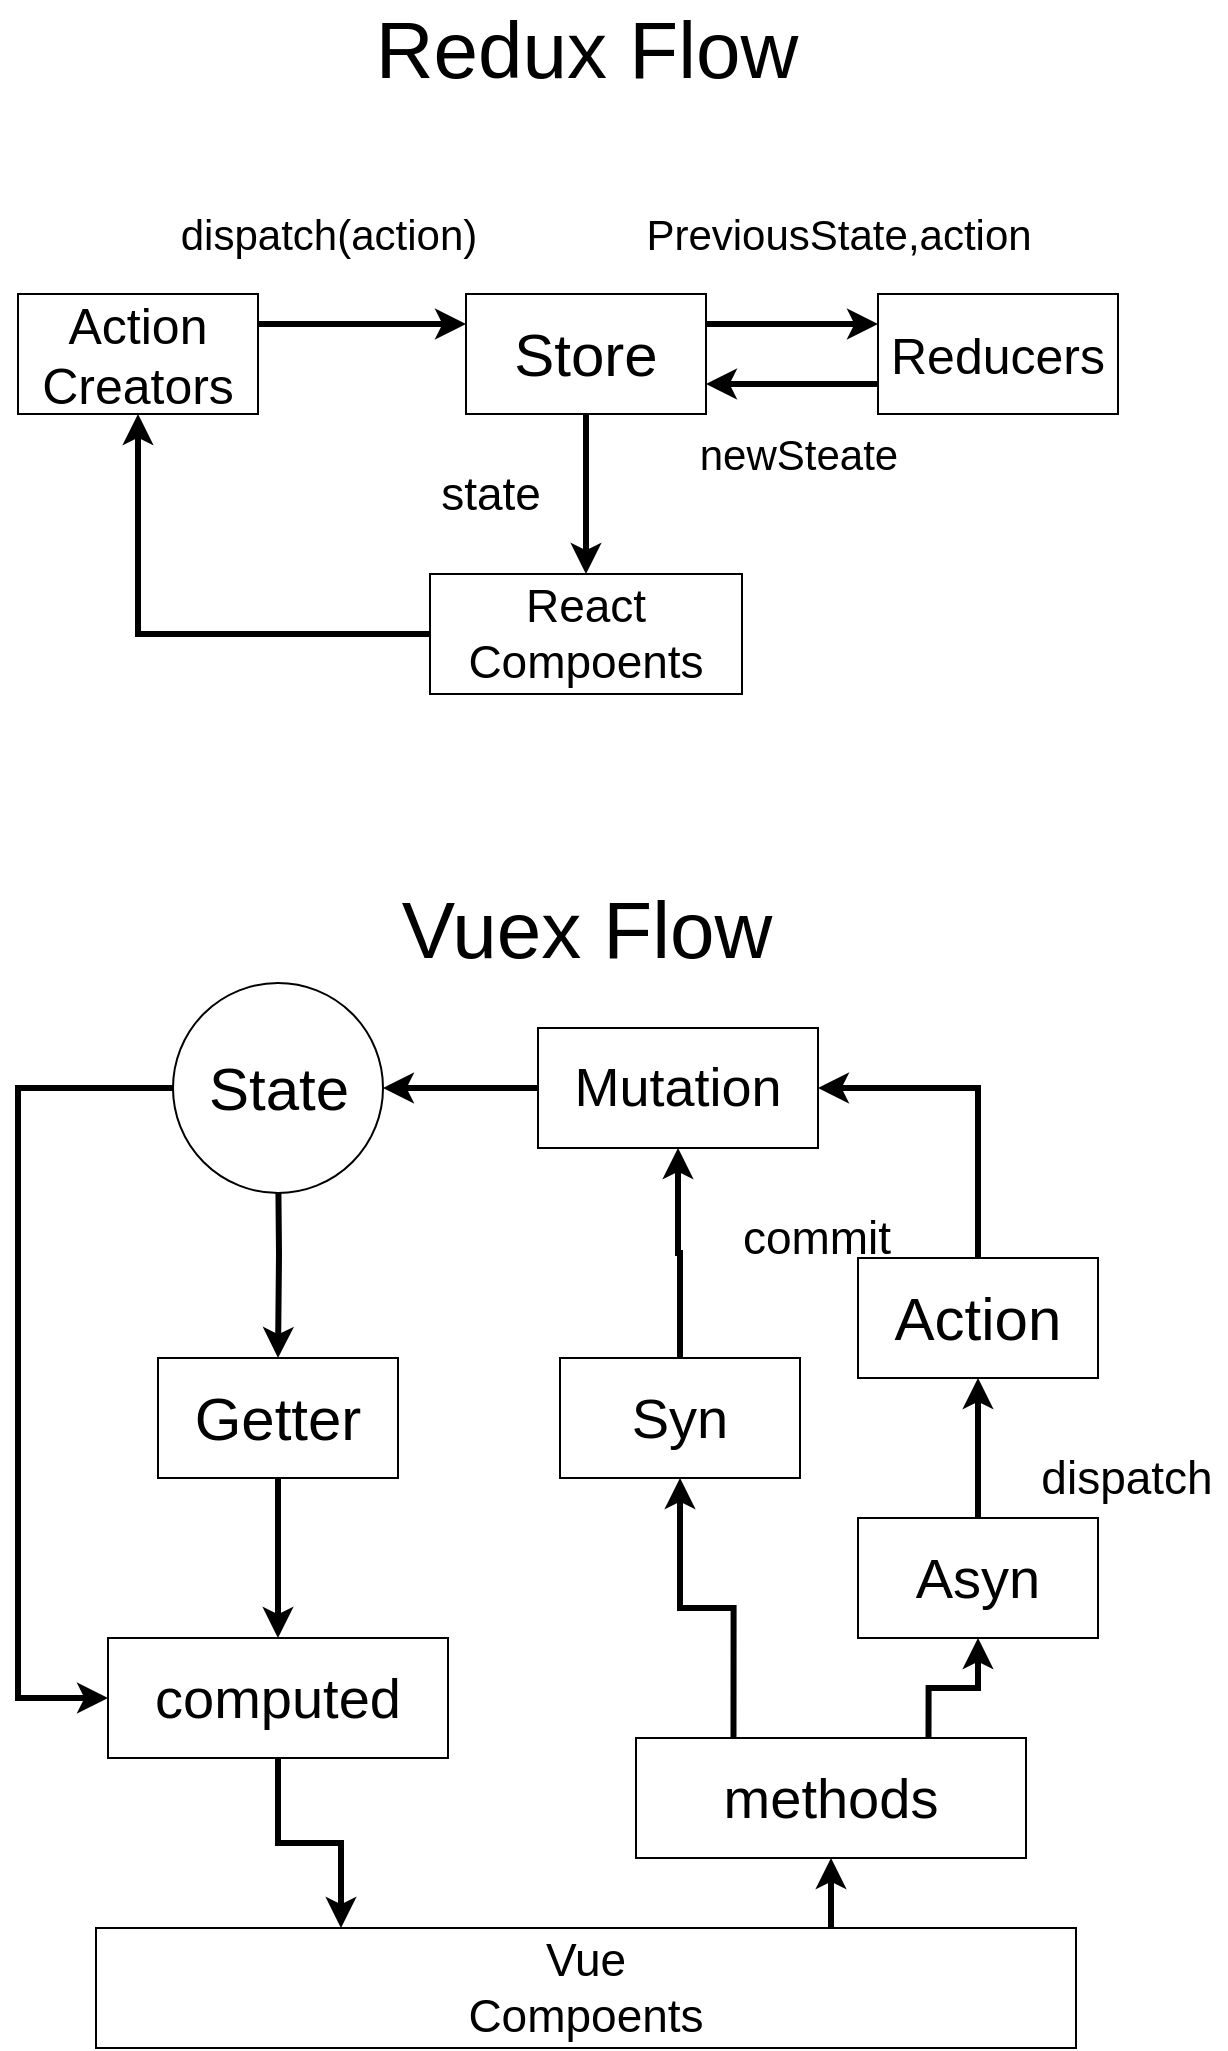 <mxfile version="13.0.9">
    <diagram id="6hGFLwfOUW9BJ-s0fimq" name="Page-1">
        <mxGraphModel dx="1415" dy="1303" grid="1" gridSize="10" guides="1" tooltips="1" connect="1" arrows="1" fold="1" page="1" pageScale="1" pageWidth="827" pageHeight="1169" math="0" shadow="0">
            <root>
                <mxCell id="0"/>
                <mxCell id="1" parent="0"/>
                <mxCell id="7" style="edgeStyle=orthogonalEdgeStyle;rounded=0;orthogonalLoop=1;jettySize=auto;html=1;entryX=0.5;entryY=0;entryDx=0;entryDy=0;jumpSize=6;strokeWidth=3;" parent="1" source="2" target="5" edge="1">
                    <mxGeometry relative="1" as="geometry"/>
                </mxCell>
                <mxCell id="9" style="edgeStyle=orthogonalEdgeStyle;rounded=0;jumpSize=6;orthogonalLoop=1;jettySize=auto;html=1;exitX=1;exitY=0.25;exitDx=0;exitDy=0;entryX=0;entryY=0.25;entryDx=0;entryDy=0;strokeWidth=3;" parent="1" source="2" target="3" edge="1">
                    <mxGeometry relative="1" as="geometry"/>
                </mxCell>
                <mxCell id="2" value="&lt;font style=&quot;font-size: 30px&quot;&gt;Store&lt;/font&gt;" style="rounded=0;whiteSpace=wrap;html=1;" parent="1" vertex="1">
                    <mxGeometry x="354" y="188" width="120" height="60" as="geometry"/>
                </mxCell>
                <mxCell id="10" style="edgeStyle=orthogonalEdgeStyle;rounded=0;jumpSize=6;orthogonalLoop=1;jettySize=auto;html=1;exitX=0;exitY=0.75;exitDx=0;exitDy=0;entryX=1;entryY=0.75;entryDx=0;entryDy=0;strokeWidth=3;" parent="1" source="3" target="2" edge="1">
                    <mxGeometry relative="1" as="geometry"/>
                </mxCell>
                <mxCell id="3" value="&lt;span style=&quot;font-size: 25px&quot;&gt;Reducers&lt;/span&gt;" style="rounded=0;whiteSpace=wrap;html=1;" parent="1" vertex="1">
                    <mxGeometry x="560" y="188" width="120" height="60" as="geometry"/>
                </mxCell>
                <mxCell id="8" style="edgeStyle=orthogonalEdgeStyle;rounded=0;jumpSize=6;orthogonalLoop=1;jettySize=auto;html=1;exitX=1;exitY=0.25;exitDx=0;exitDy=0;entryX=0;entryY=0.25;entryDx=0;entryDy=0;strokeWidth=3;" parent="1" source="4" target="2" edge="1">
                    <mxGeometry relative="1" as="geometry"/>
                </mxCell>
                <mxCell id="4" value="&lt;span style=&quot;font-size: 25px&quot;&gt;Action&lt;br&gt;Creators&lt;br&gt;&lt;/span&gt;" style="rounded=0;whiteSpace=wrap;html=1;" parent="1" vertex="1">
                    <mxGeometry x="130" y="188" width="120" height="60" as="geometry"/>
                </mxCell>
                <mxCell id="17" style="edgeStyle=orthogonalEdgeStyle;rounded=0;orthogonalLoop=1;jettySize=auto;html=1;exitX=0;exitY=0.5;exitDx=0;exitDy=0;entryX=0.5;entryY=1;entryDx=0;entryDy=0;strokeWidth=3;" parent="1" source="5" target="4" edge="1">
                    <mxGeometry relative="1" as="geometry"/>
                </mxCell>
                <mxCell id="5" value="&lt;span style=&quot;font-size: 23px&quot;&gt;React&lt;br&gt;Compoents&lt;br&gt;&lt;/span&gt;" style="rounded=0;whiteSpace=wrap;html=1;" parent="1" vertex="1">
                    <mxGeometry x="336" y="328" width="156" height="60" as="geometry"/>
                </mxCell>
                <mxCell id="11" value="&lt;font style=&quot;font-size: 21px&quot;&gt;dispatch(action)&lt;/font&gt;" style="text;html=1;align=center;verticalAlign=middle;resizable=0;points=[];autosize=1;" parent="1" vertex="1">
                    <mxGeometry x="205" y="148" width="160" height="20" as="geometry"/>
                </mxCell>
                <mxCell id="12" value="&lt;font style=&quot;font-size: 23px&quot;&gt;state&lt;/font&gt;" style="text;html=1;align=center;verticalAlign=middle;resizable=0;points=[];autosize=1;" parent="1" vertex="1">
                    <mxGeometry x="331" y="278" width="70" height="20" as="geometry"/>
                </mxCell>
                <mxCell id="14" value="&lt;font style=&quot;font-size: 21px&quot;&gt;PreviousState,action&lt;/font&gt;" style="text;html=1;align=center;verticalAlign=middle;resizable=0;points=[];autosize=1;" parent="1" vertex="1">
                    <mxGeometry x="435" y="148" width="210" height="20" as="geometry"/>
                </mxCell>
                <mxCell id="15" value="&lt;font style=&quot;font-size: 21px&quot;&gt;newSteate&lt;/font&gt;" style="text;html=1;align=center;verticalAlign=middle;resizable=0;points=[];autosize=1;" parent="1" vertex="1">
                    <mxGeometry x="460" y="258" width="120" height="20" as="geometry"/>
                </mxCell>
                <mxCell id="18" value="&lt;font style=&quot;font-size: 40px&quot;&gt;Redux Flow&lt;/font&gt;" style="text;html=1;align=center;verticalAlign=middle;resizable=0;points=[];autosize=1;" parent="1" vertex="1">
                    <mxGeometry x="299" y="50" width="230" height="30" as="geometry"/>
                </mxCell>
                <mxCell id="19" value="&lt;font style=&quot;font-size: 40px&quot;&gt;Vuex Flow&lt;/font&gt;" style="text;html=1;align=center;verticalAlign=middle;resizable=0;points=[];autosize=1;" vertex="1" parent="1">
                    <mxGeometry x="314" y="490" width="200" height="30" as="geometry"/>
                </mxCell>
                <mxCell id="46" value="" style="edgeStyle=orthogonalEdgeStyle;rounded=0;orthogonalLoop=1;jettySize=auto;html=1;strokeWidth=3;" edge="1" parent="1" target="33">
                    <mxGeometry relative="1" as="geometry">
                        <mxPoint x="260" y="615" as="sourcePoint"/>
                    </mxGeometry>
                </mxCell>
                <mxCell id="57" style="edgeStyle=orthogonalEdgeStyle;rounded=0;orthogonalLoop=1;jettySize=auto;html=1;exitX=0.5;exitY=1;exitDx=0;exitDy=0;entryX=0;entryY=0.5;entryDx=0;entryDy=0;strokeWidth=3;" edge="1" parent="1" source="66" target="55">
                    <mxGeometry relative="1" as="geometry">
                        <mxPoint x="200" y="585" as="sourcePoint"/>
                        <Array as="points">
                            <mxPoint x="130" y="585"/>
                            <mxPoint x="130" y="890"/>
                        </Array>
                    </mxGeometry>
                </mxCell>
                <mxCell id="65" style="edgeStyle=orthogonalEdgeStyle;rounded=0;orthogonalLoop=1;jettySize=auto;html=1;exitX=0.75;exitY=0;exitDx=0;exitDy=0;entryX=0.5;entryY=1;entryDx=0;entryDy=0;strokeWidth=3;" edge="1" parent="1" source="28" target="62">
                    <mxGeometry relative="1" as="geometry"/>
                </mxCell>
                <mxCell id="28" value="&lt;span style=&quot;font-size: 23px&quot;&gt;Vue&lt;br&gt;Compoents&lt;br&gt;&lt;/span&gt;" style="rounded=0;whiteSpace=wrap;html=1;" vertex="1" parent="1">
                    <mxGeometry x="169" y="1005" width="490" height="60" as="geometry"/>
                </mxCell>
                <mxCell id="58" value="" style="edgeStyle=orthogonalEdgeStyle;rounded=0;orthogonalLoop=1;jettySize=auto;html=1;strokeWidth=3;entryX=0.5;entryY=0;entryDx=0;entryDy=0;" edge="1" parent="1" source="33" target="55">
                    <mxGeometry relative="1" as="geometry"/>
                </mxCell>
                <mxCell id="33" value="&lt;font style=&quot;font-size: 30px&quot;&gt;Getter&lt;/font&gt;" style="rounded=0;whiteSpace=wrap;html=1;" vertex="1" parent="1">
                    <mxGeometry x="200" y="720" width="120" height="60" as="geometry"/>
                </mxCell>
                <mxCell id="75" style="edgeStyle=orthogonalEdgeStyle;rounded=0;orthogonalLoop=1;jettySize=auto;html=1;exitX=0.5;exitY=0;exitDx=0;exitDy=0;entryX=1;entryY=0.5;entryDx=0;entryDy=0;strokeWidth=3;" edge="1" parent="1" source="34" target="35">
                    <mxGeometry relative="1" as="geometry"/>
                </mxCell>
                <mxCell id="34" value="&lt;span style=&quot;font-size: 30px&quot;&gt;Action&lt;/span&gt;" style="rounded=0;whiteSpace=wrap;html=1;" vertex="1" parent="1">
                    <mxGeometry x="550" y="670" width="120" height="60" as="geometry"/>
                </mxCell>
                <mxCell id="42" style="edgeStyle=orthogonalEdgeStyle;rounded=0;orthogonalLoop=1;jettySize=auto;html=1;exitX=0;exitY=0.5;exitDx=0;exitDy=0;entryX=0.5;entryY=0;entryDx=0;entryDy=0;strokeWidth=3;" edge="1" parent="1" source="35" target="66">
                    <mxGeometry relative="1" as="geometry">
                        <mxPoint x="320" y="585" as="targetPoint"/>
                    </mxGeometry>
                </mxCell>
                <mxCell id="35" value="&lt;font style=&quot;font-size: 27px&quot;&gt;Mutation&lt;/font&gt;" style="rounded=0;whiteSpace=wrap;html=1;" vertex="1" parent="1">
                    <mxGeometry x="390" y="555" width="140" height="60" as="geometry"/>
                </mxCell>
                <mxCell id="73" value="" style="edgeStyle=orthogonalEdgeStyle;rounded=0;orthogonalLoop=1;jettySize=auto;html=1;strokeWidth=3;" edge="1" parent="1" source="40" target="34">
                    <mxGeometry relative="1" as="geometry"/>
                </mxCell>
                <mxCell id="40" value="&lt;font style=&quot;font-size: 28px&quot;&gt;Asyn&lt;/font&gt;" style="rounded=0;whiteSpace=wrap;html=1;" vertex="1" parent="1">
                    <mxGeometry x="550" y="800" width="120" height="60" as="geometry"/>
                </mxCell>
                <mxCell id="69" style="edgeStyle=orthogonalEdgeStyle;rounded=0;orthogonalLoop=1;jettySize=auto;html=1;exitX=0.5;exitY=0;exitDx=0;exitDy=0;strokeWidth=3;entryX=0.5;entryY=1;entryDx=0;entryDy=0;" edge="1" parent="1" source="41" target="35">
                    <mxGeometry relative="1" as="geometry">
                        <mxPoint x="460" y="620" as="targetPoint"/>
                    </mxGeometry>
                </mxCell>
                <mxCell id="41" value="&lt;font style=&quot;font-size: 28px&quot;&gt;Syn&lt;/font&gt;" style="rounded=0;whiteSpace=wrap;html=1;" vertex="1" parent="1">
                    <mxGeometry x="401" y="720" width="120" height="60" as="geometry"/>
                </mxCell>
                <mxCell id="52" value="&lt;font style=&quot;font-size: 23px&quot;&gt;commit&lt;/font&gt;" style="text;html=1;align=center;verticalAlign=middle;resizable=0;points=[];autosize=1;" vertex="1" parent="1">
                    <mxGeometry x="484" y="650" width="90" height="20" as="geometry"/>
                </mxCell>
                <mxCell id="64" value="" style="edgeStyle=orthogonalEdgeStyle;rounded=0;orthogonalLoop=1;jettySize=auto;html=1;strokeWidth=3;entryX=0.25;entryY=0;entryDx=0;entryDy=0;" edge="1" parent="1" source="55" target="28">
                    <mxGeometry relative="1" as="geometry"/>
                </mxCell>
                <mxCell id="55" value="&lt;font style=&quot;font-size: 28px&quot;&gt;computed&lt;/font&gt;" style="rounded=0;whiteSpace=wrap;html=1;" vertex="1" parent="1">
                    <mxGeometry x="175" y="860" width="170" height="60" as="geometry"/>
                </mxCell>
                <mxCell id="61" value="&lt;font style=&quot;font-size: 23px&quot;&gt;dispatch&lt;/font&gt;" style="text;html=1;align=center;verticalAlign=middle;resizable=0;points=[];autosize=1;" vertex="1" parent="1">
                    <mxGeometry x="634" y="770" width="100" height="20" as="geometry"/>
                </mxCell>
                <mxCell id="68" style="edgeStyle=orthogonalEdgeStyle;rounded=0;orthogonalLoop=1;jettySize=auto;html=1;exitX=0.25;exitY=0;exitDx=0;exitDy=0;strokeWidth=3;entryX=0.5;entryY=1;entryDx=0;entryDy=0;entryPerimeter=0;" edge="1" parent="1" source="62" target="41">
                    <mxGeometry relative="1" as="geometry">
                        <mxPoint x="460" y="870" as="targetPoint"/>
                    </mxGeometry>
                </mxCell>
                <mxCell id="74" style="edgeStyle=orthogonalEdgeStyle;rounded=0;orthogonalLoop=1;jettySize=auto;html=1;exitX=0.75;exitY=0;exitDx=0;exitDy=0;entryX=0.5;entryY=1;entryDx=0;entryDy=0;strokeWidth=3;" edge="1" parent="1" source="62" target="40">
                    <mxGeometry relative="1" as="geometry"/>
                </mxCell>
                <mxCell id="62" value="&lt;font style=&quot;font-size: 28px&quot;&gt;methods&lt;/font&gt;" style="rounded=0;whiteSpace=wrap;html=1;" vertex="1" parent="1">
                    <mxGeometry x="439" y="910" width="195" height="60" as="geometry"/>
                </mxCell>
                <mxCell id="66" value="&lt;span style=&quot;font-size: 30px&quot;&gt;State&lt;/span&gt;" style="ellipse;whiteSpace=wrap;html=1;aspect=fixed;direction=south;" vertex="1" parent="1">
                    <mxGeometry x="207.5" y="532.5" width="105" height="105" as="geometry"/>
                </mxCell>
            </root>
        </mxGraphModel>
    </diagram>
</mxfile>
